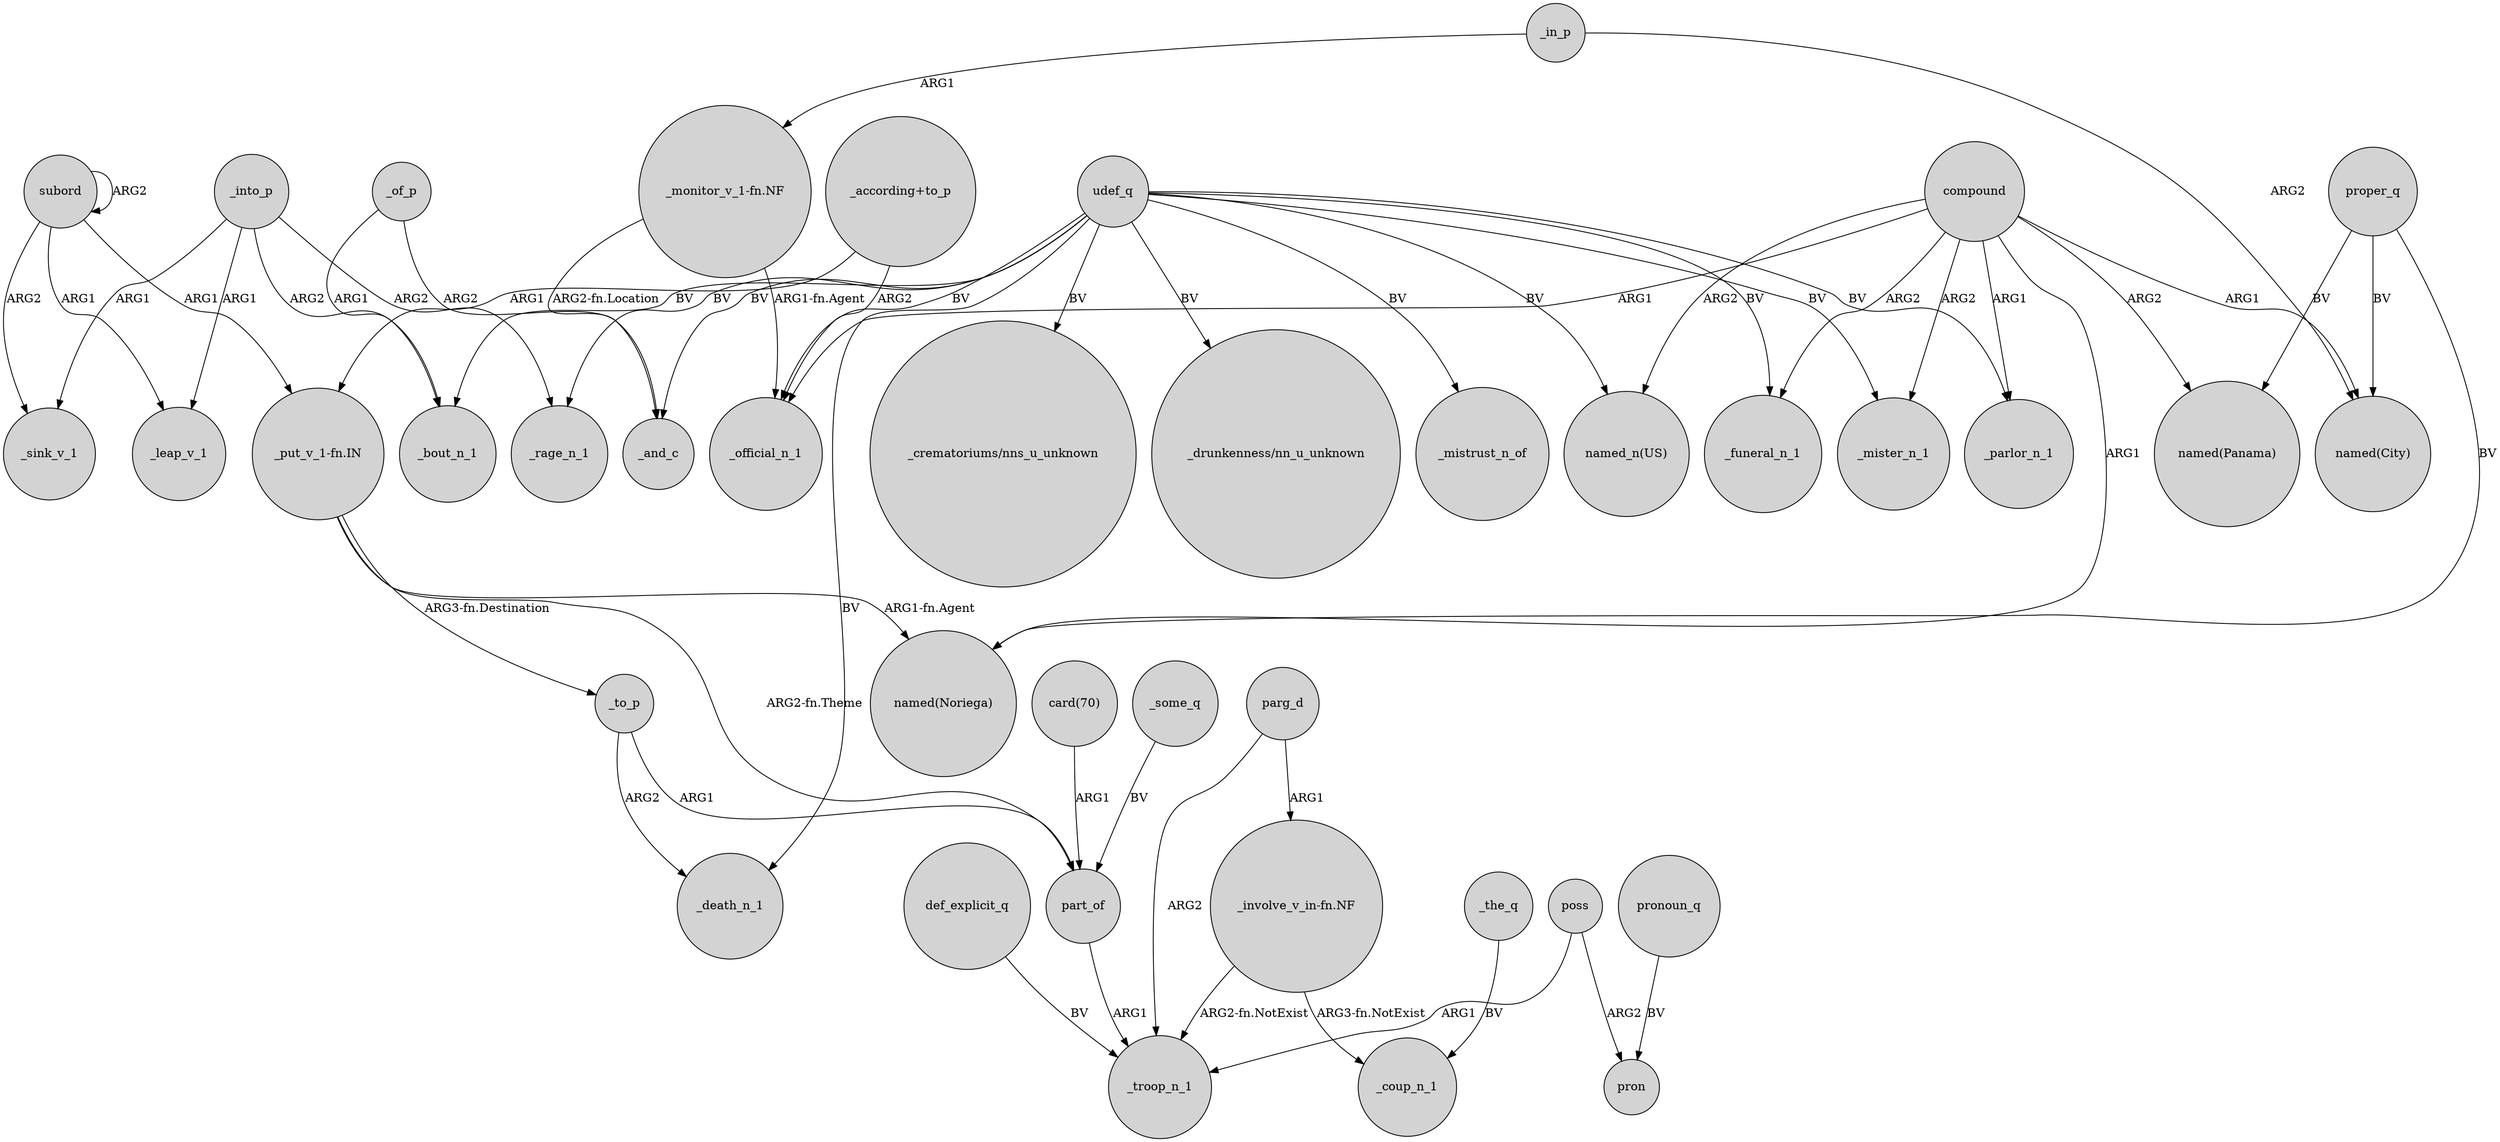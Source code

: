 digraph {
	node [shape=circle style=filled]
	"_monitor_v_1-fn.NF" -> _official_n_1 [label="ARG1-fn.Agent"]
	subord -> "_put_v_1-fn.IN" [label=ARG1]
	subord -> _leap_v_1 [label=ARG1]
	udef_q -> "named_n(US)" [label=BV]
	"_put_v_1-fn.IN" -> "named(Noriega)" [label="ARG1-fn.Agent"]
	_in_p -> "named(City)" [label=ARG2]
	poss -> pron [label=ARG2]
	"_put_v_1-fn.IN" -> _to_p [label="ARG3-fn.Destination"]
	_the_q -> _coup_n_1 [label=BV]
	compound -> _mister_n_1 [label=ARG2]
	_to_p -> _death_n_1 [label=ARG2]
	part_of -> _troop_n_1 [label=ARG1]
	parg_d -> _troop_n_1 [label=ARG2]
	udef_q -> _mister_n_1 [label=BV]
	_of_p -> _and_c [label=ARG2]
	_into_p -> _bout_n_1 [label=ARG2]
	udef_q -> _parlor_n_1 [label=BV]
	"card(70)" -> part_of [label=ARG1]
	compound -> "named_n(US)" [label=ARG2]
	proper_q -> "named(Noriega)" [label=BV]
	_of_p -> _bout_n_1 [label=ARG1]
	"_involve_v_in-fn.NF" -> _coup_n_1 [label="ARG3-fn.NotExist"]
	subord -> subord [label=ARG2]
	udef_q -> _bout_n_1 [label=BV]
	_some_q -> part_of [label=BV]
	compound -> _parlor_n_1 [label=ARG1]
	pronoun_q -> pron [label=BV]
	_to_p -> part_of [label=ARG1]
	proper_q -> "named(Panama)" [label=BV]
	_in_p -> "_monitor_v_1-fn.NF" [label=ARG1]
	"_put_v_1-fn.IN" -> part_of [label="ARG2-fn.Theme"]
	compound -> _funeral_n_1 [label=ARG2]
	compound -> "named(Panama)" [label=ARG2]
	_into_p -> _rage_n_1 [label=ARG2]
	compound -> "named(Noriega)" [label=ARG1]
	udef_q -> _official_n_1 [label=BV]
	proper_q -> "named(City)" [label=BV]
	"_according+to_p" -> _official_n_1 [label=ARG2]
	_into_p -> _sink_v_1 [label=ARG1]
	poss -> _troop_n_1 [label=ARG1]
	"_monitor_v_1-fn.NF" -> _and_c [label="ARG2-fn.Location"]
	compound -> "named(City)" [label=ARG1]
	def_explicit_q -> _troop_n_1 [label=BV]
	udef_q -> _funeral_n_1 [label=BV]
	compound -> _official_n_1 [label=ARG1]
	udef_q -> _death_n_1 [label=BV]
	udef_q -> "_crematoriums/nns_u_unknown" [label=BV]
	udef_q -> "_drunkenness/nn_u_unknown" [label=BV]
	subord -> _sink_v_1 [label=ARG2]
	udef_q -> _rage_n_1 [label=BV]
	udef_q -> _and_c [label=BV]
	"_involve_v_in-fn.NF" -> _troop_n_1 [label="ARG2-fn.NotExist"]
	"_according+to_p" -> "_put_v_1-fn.IN" [label=ARG1]
	_into_p -> _leap_v_1 [label=ARG1]
	udef_q -> _mistrust_n_of [label=BV]
	parg_d -> "_involve_v_in-fn.NF" [label=ARG1]
}
